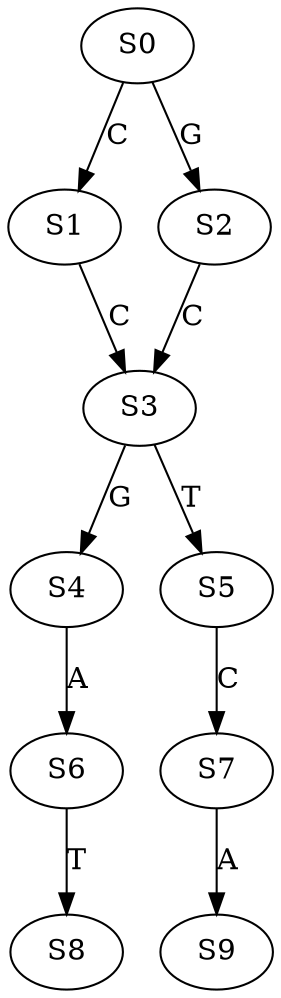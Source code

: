 strict digraph  {
	S0 -> S1 [ label = C ];
	S0 -> S2 [ label = G ];
	S1 -> S3 [ label = C ];
	S2 -> S3 [ label = C ];
	S3 -> S4 [ label = G ];
	S3 -> S5 [ label = T ];
	S4 -> S6 [ label = A ];
	S5 -> S7 [ label = C ];
	S6 -> S8 [ label = T ];
	S7 -> S9 [ label = A ];
}
